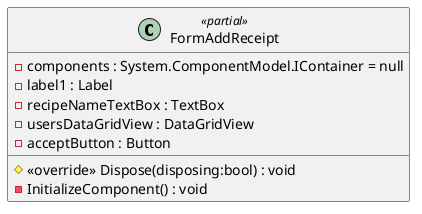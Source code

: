 @startuml
class FormAddReceipt <<partial>> {
    - components : System.ComponentModel.IContainer = null
    # <<override>> Dispose(disposing:bool) : void
    - InitializeComponent() : void
    - label1 : Label
    - recipeNameTextBox : TextBox
    - usersDataGridView : DataGridView
    - acceptButton : Button
}
@enduml
